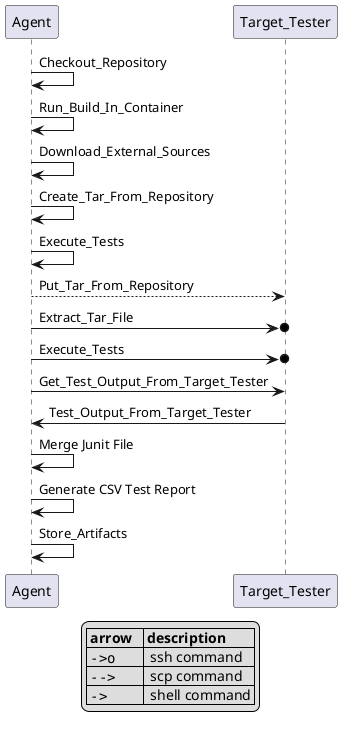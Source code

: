 @startuml Run_Make_File_For_Container_Tests
    Agent -> Agent : Checkout_Repository
    Agent -> Agent : Run_Build_In_Container
    Agent -> Agent : Download_External_Sources
    Agent -> Agent : Create_Tar_From_Repository
    Agent -> Agent : Execute_Tests
    Agent --> Target_Tester : Put_Tar_From_Repository
    Agent ->o Target_Tester : Extract_Tar_File
    Agent ->o Target_Tester : Execute_Tests
    Agent -> Target_Tester : Get_Test_Output_From_Target_Tester
    Target_Tester -> Agent : Test_Output_From_Target_Tester
    Agent -> Agent : Merge Junit File
    Agent -> Agent : Generate CSV Test Report
    Agent -> Agent : Store_Artifacts

legend
   |= arrow   |= description|
   | ""->o "" |  ssh command |
   | ""--> "" |  scp command |
   | ""->  "" |  shell command |
endlegend

@enduml